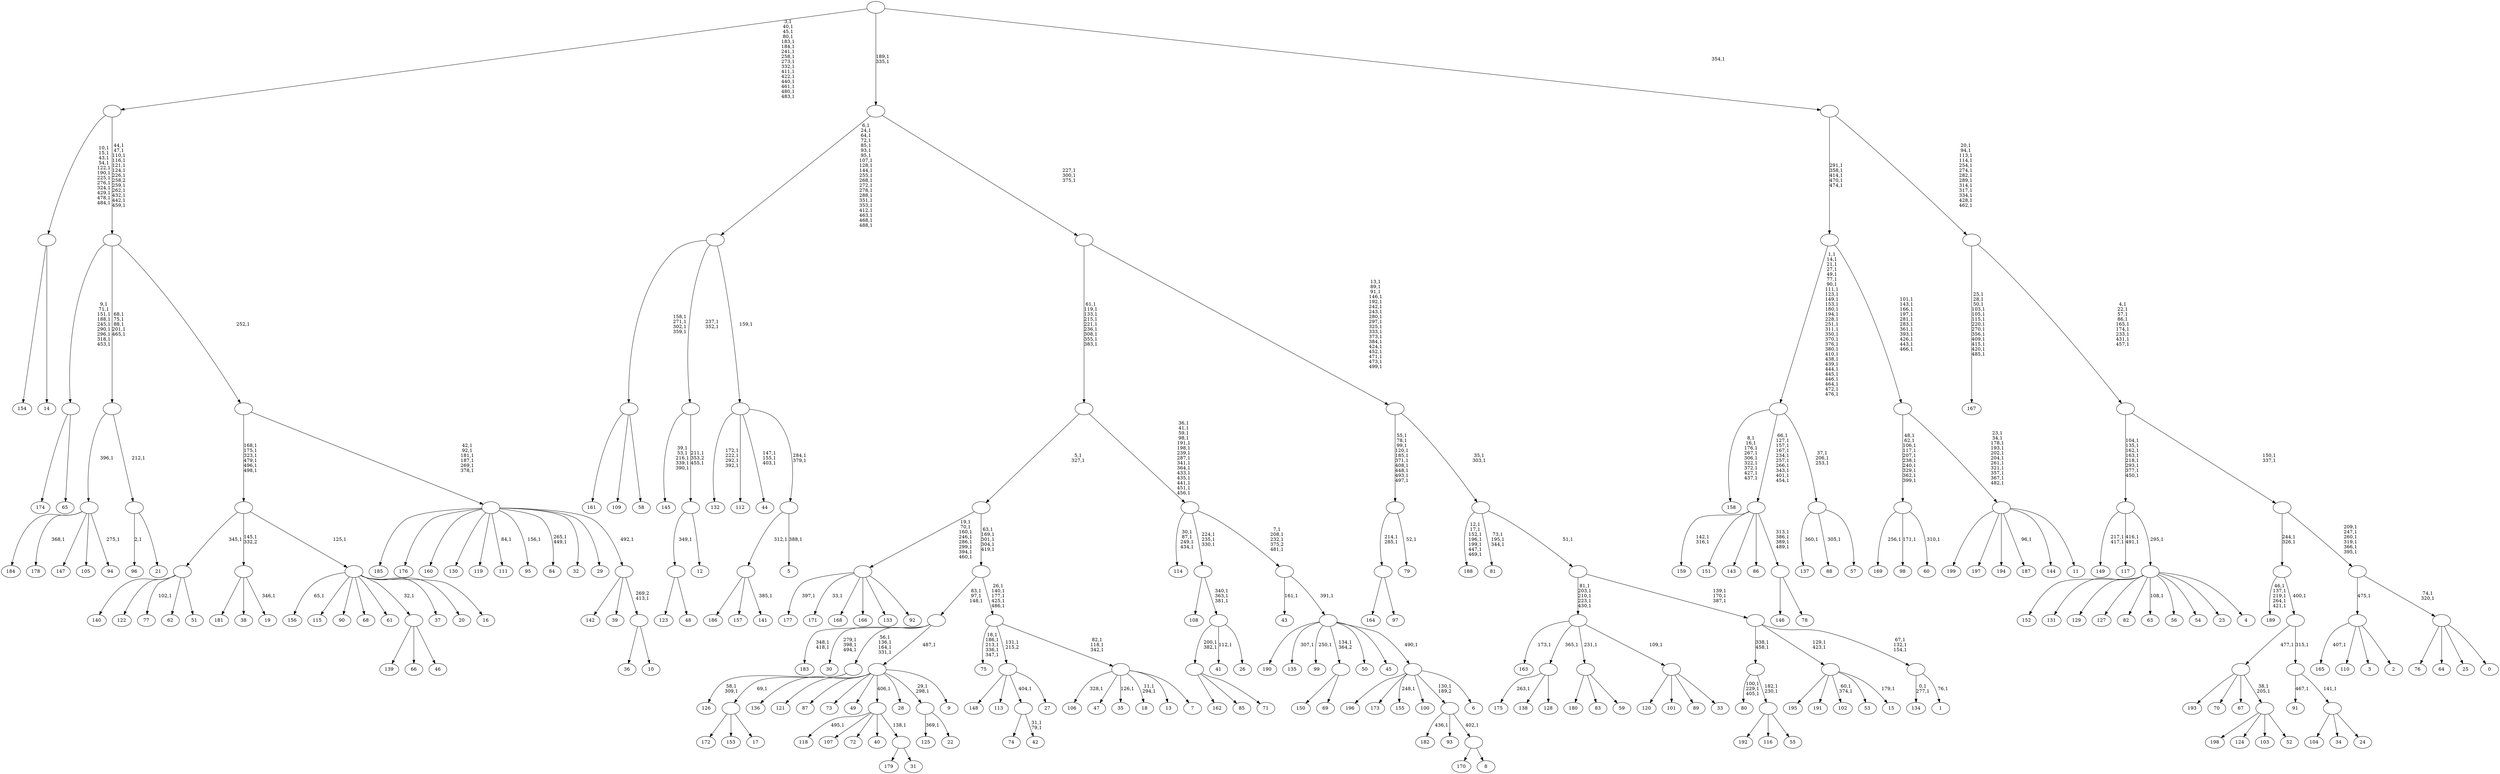digraph T {
	700 [label="199"]
	699 [label="198"]
	698 [label="197"]
	697 [label="196"]
	696 [label="195"]
	695 [label="194"]
	694 [label="193"]
	693 [label="192"]
	692 [label="191"]
	691 [label="190"]
	690 [label="189"]
	684 [label="188"]
	676 [label="187"]
	674 [label="186"]
	673 [label="185"]
	672 [label="184"]
	671 [label="183"]
	668 [label="182"]
	666 [label="181"]
	665 [label="180"]
	664 [label="179"]
	663 [label="178"]
	661 [label="177"]
	659 [label="176"]
	658 [label="175"]
	656 [label="174"]
	655 [label="173"]
	654 [label="172"]
	653 [label="171"]
	651 [label="170"]
	650 [label="169"]
	648 [label="168"]
	647 [label="167"]
	633 [label="166"]
	632 [label="165"]
	630 [label="164"]
	629 [label="163"]
	627 [label="162"]
	626 [label="161"]
	625 [label="160"]
	624 [label="159"]
	621 [label="158"]
	611 [label="157"]
	610 [label="156"]
	608 [label="155"]
	606 [label="154"]
	605 [label="153"]
	604 [label="152"]
	603 [label="151"]
	602 [label="150"]
	601 [label="149"]
	598 [label="148"]
	597 [label="147"]
	596 [label="146"]
	595 [label="145"]
	589 [label="144"]
	588 [label="143"]
	587 [label="142"]
	586 [label="141"]
	584 [label=""]
	583 [label="140"]
	582 [label="139"]
	581 [label="138"]
	580 [label="137"]
	578 [label="136"]
	577 [label="135"]
	575 [label="134"]
	572 [label="133"]
	571 [label="132"]
	566 [label="131"]
	565 [label="130"]
	564 [label="129"]
	563 [label="128"]
	562 [label=""]
	561 [label="127"]
	560 [label="126"]
	557 [label="125"]
	555 [label="124"]
	554 [label="123"]
	553 [label="122"]
	552 [label="121"]
	551 [label="120"]
	550 [label="119"]
	549 [label="118"]
	547 [label="117"]
	544 [label="116"]
	543 [label="115"]
	542 [label="114"]
	537 [label="113"]
	536 [label="112"]
	535 [label="111"]
	533 [label="110"]
	532 [label="109"]
	531 [label="108"]
	530 [label="107"]
	529 [label="106"]
	527 [label="105"]
	526 [label="104"]
	525 [label="103"]
	524 [label="102"]
	521 [label="101"]
	520 [label="100"]
	519 [label="99"]
	517 [label="98"]
	515 [label="97"]
	514 [label=""]
	512 [label="96"]
	510 [label="95"]
	508 [label="94"]
	506 [label=""]
	505 [label="93"]
	504 [label="92"]
	503 [label=""]
	495 [label="91"]
	493 [label="90"]
	492 [label="89"]
	491 [label="88"]
	489 [label="87"]
	488 [label="86"]
	487 [label="85"]
	486 [label="84"]
	483 [label="83"]
	482 [label="82"]
	481 [label="81"]
	477 [label="80"]
	473 [label="79"]
	471 [label=""]
	461 [label="78"]
	460 [label=""]
	456 [label=""]
	446 [label="77"]
	444 [label="76"]
	443 [label="75"]
	437 [label="74"]
	436 [label="73"]
	435 [label="72"]
	434 [label="71"]
	433 [label=""]
	431 [label="70"]
	430 [label="69"]
	429 [label=""]
	428 [label="68"]
	427 [label="67"]
	426 [label="66"]
	425 [label="65"]
	424 [label=""]
	415 [label="64"]
	414 [label="63"]
	412 [label="62"]
	411 [label="61"]
	410 [label="60"]
	408 [label=""]
	398 [label="59"]
	397 [label=""]
	396 [label="58"]
	395 [label=""]
	391 [label="57"]
	390 [label=""]
	387 [label=""]
	358 [label="56"]
	357 [label="55"]
	356 [label=""]
	354 [label=""]
	352 [label="54"]
	351 [label="53"]
	350 [label="52"]
	349 [label=""]
	347 [label=""]
	346 [label="51"]
	345 [label=""]
	344 [label="50"]
	343 [label="49"]
	342 [label="48"]
	341 [label=""]
	340 [label="47"]
	339 [label="46"]
	338 [label=""]
	337 [label="45"]
	336 [label="44"]
	332 [label="43"]
	330 [label="42"]
	327 [label=""]
	326 [label="41"]
	324 [label="40"]
	323 [label="39"]
	322 [label="38"]
	321 [label="37"]
	320 [label="36"]
	319 [label="35"]
	317 [label="34"]
	316 [label="33"]
	315 [label=""]
	314 [label=""]
	309 [label="32"]
	308 [label="31"]
	307 [label=""]
	306 [label=""]
	305 [label="30"]
	301 [label="29"]
	300 [label="28"]
	299 [label="27"]
	298 [label=""]
	297 [label="26"]
	296 [label=""]
	293 [label=""]
	290 [label="25"]
	289 [label="24"]
	288 [label=""]
	287 [label=""]
	286 [label=""]
	285 [label=""]
	283 [label="23"]
	282 [label="22"]
	281 [label=""]
	279 [label="21"]
	278 [label=""]
	277 [label=""]
	272 [label="20"]
	271 [label="19"]
	269 [label=""]
	268 [label="18"]
	265 [label="17"]
	264 [label=""]
	263 [label=""]
	259 [label="16"]
	258 [label=""]
	257 [label=""]
	251 [label="15"]
	249 [label=""]
	247 [label="14"]
	246 [label=""]
	234 [label="13"]
	233 [label="12"]
	232 [label=""]
	230 [label=""]
	228 [label="11"]
	227 [label=""]
	216 [label=""]
	205 [label=""]
	200 [label="10"]
	199 [label=""]
	198 [label=""]
	197 [label=""]
	191 [label=""]
	190 [label=""]
	178 [label=""]
	162 [label="9"]
	161 [label=""]
	160 [label=""]
	157 [label="8"]
	156 [label=""]
	155 [label=""]
	154 [label="7"]
	153 [label=""]
	150 [label=""]
	145 [label=""]
	140 [label=""]
	138 [label="6"]
	137 [label=""]
	136 [label=""]
	135 [label=""]
	131 [label=""]
	116 [label=""]
	107 [label="5"]
	105 [label=""]
	103 [label=""]
	102 [label=""]
	81 [label="4"]
	80 [label=""]
	79 [label=""]
	71 [label="3"]
	70 [label="2"]
	69 [label=""]
	68 [label="1"]
	66 [label=""]
	63 [label=""]
	60 [label=""]
	59 [label=""]
	57 [label=""]
	39 [label=""]
	36 [label=""]
	34 [label="0"]
	33 [label=""]
	31 [label=""]
	25 [label=""]
	23 [label=""]
	14 [label=""]
	1 [label=""]
	0 [label=""]
	584 -> 586 [label="385,1"]
	584 -> 674 [label=""]
	584 -> 611 [label=""]
	562 -> 658 [label="263,1"]
	562 -> 581 [label=""]
	562 -> 563 [label=""]
	514 -> 630 [label=""]
	514 -> 515 [label=""]
	506 -> 508 [label="275,1"]
	506 -> 663 [label="368,1"]
	506 -> 672 [label=""]
	506 -> 597 [label=""]
	506 -> 527 [label=""]
	503 -> 653 [label="33,1"]
	503 -> 661 [label="397,1"]
	503 -> 648 [label=""]
	503 -> 633 [label=""]
	503 -> 572 [label=""]
	503 -> 504 [label=""]
	471 -> 473 [label="52,1"]
	471 -> 514 [label="214,1\n285,1"]
	460 -> 596 [label=""]
	460 -> 461 [label=""]
	456 -> 460 [label="313,1\n386,1\n389,1\n489,1"]
	456 -> 624 [label="142,1\n316,1"]
	456 -> 603 [label=""]
	456 -> 588 [label=""]
	456 -> 488 [label=""]
	433 -> 627 [label=""]
	433 -> 487 [label=""]
	433 -> 434 [label=""]
	429 -> 602 [label=""]
	429 -> 430 [label=""]
	424 -> 656 [label=""]
	424 -> 425 [label=""]
	408 -> 410 [label="310,1"]
	408 -> 517 [label="171,1"]
	408 -> 650 [label="256,1"]
	397 -> 665 [label=""]
	397 -> 483 [label=""]
	397 -> 398 [label=""]
	395 -> 626 [label=""]
	395 -> 532 [label=""]
	395 -> 396 [label=""]
	390 -> 491 [label="305,1"]
	390 -> 580 [label="360,1"]
	390 -> 391 [label=""]
	387 -> 390 [label="37,1\n206,1\n253,1"]
	387 -> 456 [label="66,1\n127,1\n157,1\n167,1\n234,1\n257,1\n266,1\n343,1\n401,1\n454,1"]
	387 -> 621 [label="8,1\n16,1\n176,1\n267,1\n306,1\n322,1\n372,1\n427,1\n437,1"]
	356 -> 693 [label=""]
	356 -> 544 [label=""]
	356 -> 357 [label=""]
	354 -> 356 [label="182,1\n230,1"]
	354 -> 477 [label="100,1\n229,1\n405,1"]
	349 -> 699 [label=""]
	349 -> 555 [label=""]
	349 -> 525 [label=""]
	349 -> 350 [label=""]
	347 -> 349 [label="38,1\n205,1"]
	347 -> 694 [label=""]
	347 -> 431 [label=""]
	347 -> 427 [label=""]
	345 -> 446 [label="102,1"]
	345 -> 583 [label=""]
	345 -> 553 [label=""]
	345 -> 412 [label=""]
	345 -> 346 [label=""]
	341 -> 554 [label=""]
	341 -> 342 [label=""]
	338 -> 582 [label=""]
	338 -> 426 [label=""]
	338 -> 339 [label=""]
	327 -> 330 [label="31,1\n79,1"]
	327 -> 437 [label=""]
	315 -> 551 [label=""]
	315 -> 521 [label=""]
	315 -> 492 [label=""]
	315 -> 316 [label=""]
	314 -> 629 [label="173,1"]
	314 -> 562 [label="365,1"]
	314 -> 397 [label="231,1"]
	314 -> 315 [label="109,1"]
	307 -> 664 [label=""]
	307 -> 308 [label=""]
	306 -> 549 [label="495,1"]
	306 -> 530 [label=""]
	306 -> 435 [label=""]
	306 -> 324 [label=""]
	306 -> 307 [label="138,1"]
	298 -> 598 [label=""]
	298 -> 537 [label=""]
	298 -> 327 [label="404,1"]
	298 -> 299 [label=""]
	296 -> 326 [label="112,1"]
	296 -> 433 [label="200,1\n382,1"]
	296 -> 297 [label=""]
	293 -> 296 [label="340,1\n363,1\n381,1"]
	293 -> 531 [label=""]
	288 -> 526 [label=""]
	288 -> 317 [label=""]
	288 -> 289 [label=""]
	287 -> 495 [label="467,1"]
	287 -> 288 [label="141,1"]
	286 -> 347 [label="477,1"]
	286 -> 287 [label="315,1"]
	285 -> 690 [label="46,1\n137,1\n219,1\n264,1\n421,1"]
	285 -> 286 [label="400,1"]
	281 -> 557 [label="369,1"]
	281 -> 282 [label=""]
	278 -> 512 [label="2,1"]
	278 -> 279 [label=""]
	277 -> 506 [label="396,1"]
	277 -> 278 [label="212,1"]
	269 -> 271 [label="346,1"]
	269 -> 666 [label=""]
	269 -> 322 [label=""]
	264 -> 654 [label=""]
	264 -> 605 [label=""]
	264 -> 265 [label=""]
	263 -> 560 [label="58,1\n309,1"]
	263 -> 264 [label="69,1"]
	258 -> 610 [label="65,1"]
	258 -> 543 [label=""]
	258 -> 493 [label=""]
	258 -> 428 [label=""]
	258 -> 411 [label=""]
	258 -> 338 [label="32,1"]
	258 -> 321 [label=""]
	258 -> 272 [label=""]
	258 -> 259 [label=""]
	257 -> 345 [label="345,1"]
	257 -> 269 [label="145,1\n332,2"]
	257 -> 258 [label="125,1"]
	249 -> 251 [label="179,1"]
	249 -> 524 [label="60,1\n374,1"]
	249 -> 696 [label=""]
	249 -> 692 [label=""]
	249 -> 351 [label=""]
	246 -> 606 [label=""]
	246 -> 247 [label=""]
	232 -> 341 [label="349,1"]
	232 -> 233 [label=""]
	230 -> 232 [label="211,1\n353,2\n455,1"]
	230 -> 595 [label="39,1\n53,1\n216,1\n339,1\n390,1"]
	227 -> 676 [label="96,1"]
	227 -> 700 [label=""]
	227 -> 698 [label=""]
	227 -> 695 [label=""]
	227 -> 589 [label=""]
	227 -> 228 [label=""]
	216 -> 227 [label="23,1\n34,1\n178,1\n193,1\n202,1\n204,1\n261,1\n321,1\n357,1\n367,1\n482,1"]
	216 -> 408 [label="48,1\n62,1\n106,1\n117,1\n207,1\n238,1\n240,1\n329,1\n362,1\n399,1"]
	205 -> 216 [label="101,1\n143,1\n166,1\n197,1\n281,1\n283,1\n361,1\n393,1\n426,1\n443,1\n466,1"]
	205 -> 387 [label="1,1\n14,1\n21,1\n27,1\n49,1\n77,1\n90,1\n111,1\n123,1\n149,1\n153,1\n180,1\n194,1\n228,1\n251,1\n311,1\n350,1\n370,1\n376,1\n380,1\n410,1\n438,1\n439,1\n444,1\n445,1\n446,1\n464,1\n472,1\n476,1"]
	199 -> 320 [label=""]
	199 -> 200 [label=""]
	198 -> 587 [label=""]
	198 -> 323 [label=""]
	198 -> 199 [label="269,2\n413,1"]
	197 -> 486 [label="265,1\n449,1"]
	197 -> 510 [label="156,1"]
	197 -> 535 [label="84,1"]
	197 -> 673 [label=""]
	197 -> 659 [label=""]
	197 -> 625 [label=""]
	197 -> 565 [label=""]
	197 -> 550 [label=""]
	197 -> 309 [label=""]
	197 -> 301 [label=""]
	197 -> 198 [label="492,1"]
	191 -> 197 [label="42,1\n92,1\n181,1\n187,1\n269,1\n378,1"]
	191 -> 257 [label="168,1\n175,1\n323,1\n479,1\n496,1\n498,1"]
	190 -> 277 [label="68,1\n75,1\n88,1\n201,1\n465,1"]
	190 -> 424 [label="9,1\n71,1\n151,1\n188,1\n245,1\n290,1\n296,1\n318,1\n453,1"]
	190 -> 191 [label="252,1"]
	178 -> 190 [label="44,1\n47,1\n110,1\n116,1\n121,1\n124,1\n226,1\n258,2\n259,1\n262,1\n432,1\n442,1\n459,1"]
	178 -> 246 [label="10,1\n15,1\n43,1\n54,1\n122,1\n190,1\n225,1\n276,1\n324,1\n429,1\n478,1\n484,1"]
	161 -> 281 [label="29,1\n298,1"]
	161 -> 578 [label=""]
	161 -> 552 [label=""]
	161 -> 489 [label=""]
	161 -> 436 [label=""]
	161 -> 343 [label=""]
	161 -> 306 [label="406,1"]
	161 -> 300 [label=""]
	161 -> 162 [label=""]
	160 -> 263 [label="56,1\n136,1\n164,1\n331,1"]
	160 -> 305 [label="279,1\n398,1\n494,1"]
	160 -> 671 [label="348,1\n418,1"]
	160 -> 161 [label="487,1"]
	156 -> 651 [label=""]
	156 -> 157 [label=""]
	155 -> 668 [label="436,1"]
	155 -> 505 [label=""]
	155 -> 156 [label="402,1"]
	153 -> 268 [label="11,1\n294,1"]
	153 -> 319 [label="126,1"]
	153 -> 529 [label="328,1"]
	153 -> 340 [label=""]
	153 -> 234 [label=""]
	153 -> 154 [label=""]
	150 -> 153 [label="82,1\n118,1\n342,1"]
	150 -> 443 [label="18,1\n186,1\n213,1\n336,1\n347,1"]
	150 -> 298 [label="131,1\n215,2"]
	145 -> 150 [label="26,1\n140,1\n177,1\n425,1\n486,1"]
	145 -> 160 [label="83,1\n97,1\n148,1"]
	140 -> 145 [label="63,1\n169,1\n301,1\n304,1\n419,1"]
	140 -> 503 [label="19,1\n70,1\n160,1\n246,1\n286,1\n299,1\n394,1\n460,1"]
	137 -> 608 [label="248,1"]
	137 -> 697 [label=""]
	137 -> 655 [label=""]
	137 -> 520 [label=""]
	137 -> 155 [label="130,1\n189,2"]
	137 -> 138 [label=""]
	136 -> 519 [label="250,1"]
	136 -> 577 [label="307,1"]
	136 -> 691 [label=""]
	136 -> 429 [label="134,1\n364,2"]
	136 -> 344 [label=""]
	136 -> 337 [label=""]
	136 -> 137 [label="490,1"]
	135 -> 332 [label="161,1"]
	135 -> 136 [label="391,1"]
	131 -> 135 [label="7,1\n208,1\n232,1\n375,2\n481,1"]
	131 -> 293 [label="224,1\n235,1\n330,1"]
	131 -> 542 [label="30,1\n87,1\n249,1\n434,1"]
	116 -> 131 [label="36,1\n41,1\n59,1\n98,1\n191,1\n198,1\n239,1\n287,1\n341,1\n364,1\n433,1\n435,1\n441,1\n451,1\n456,1"]
	116 -> 140 [label="5,1\n327,1"]
	105 -> 107 [label="388,1"]
	105 -> 584 [label="312,1"]
	103 -> 105 [label="284,1\n379,1"]
	103 -> 336 [label="147,1\n155,1\n403,1"]
	103 -> 571 [label="172,1\n222,1\n292,1\n392,1"]
	103 -> 536 [label=""]
	102 -> 230 [label="237,1\n352,1"]
	102 -> 395 [label="158,1\n271,1\n302,1\n359,1"]
	102 -> 103 [label="159,1"]
	80 -> 414 [label="108,1"]
	80 -> 604 [label=""]
	80 -> 566 [label=""]
	80 -> 564 [label=""]
	80 -> 561 [label=""]
	80 -> 482 [label=""]
	80 -> 358 [label=""]
	80 -> 352 [label=""]
	80 -> 283 [label=""]
	80 -> 81 [label=""]
	79 -> 547 [label="416,1\n491,1"]
	79 -> 601 [label="217,1\n417,1"]
	79 -> 80 [label="295,1"]
	69 -> 632 [label="407,1"]
	69 -> 533 [label=""]
	69 -> 71 [label=""]
	69 -> 70 [label=""]
	66 -> 68 [label="76,1"]
	66 -> 575 [label="0,1\n277,1"]
	63 -> 66 [label="67,1\n132,1\n154,1"]
	63 -> 249 [label="129,1\n423,1"]
	63 -> 354 [label="338,1\n458,1"]
	60 -> 63 [label="139,1\n170,1\n387,1"]
	60 -> 314 [label="81,1\n203,1\n210,1\n223,1\n430,1"]
	59 -> 481 [label="73,1\n195,1\n344,1"]
	59 -> 684 [label="12,1\n17,1\n152,1\n196,1\n199,1\n447,1\n469,1"]
	59 -> 60 [label="51,1"]
	57 -> 59 [label="35,1\n303,1"]
	57 -> 471 [label="55,1\n78,1\n99,1\n120,1\n185,1\n371,1\n408,1\n448,1\n493,1\n497,1"]
	39 -> 57 [label="13,1\n89,1\n91,1\n146,1\n192,1\n242,1\n243,1\n280,1\n297,1\n325,1\n333,1\n373,1\n384,1\n424,1\n452,1\n471,1\n473,1\n499,1"]
	39 -> 116 [label="61,1\n119,1\n133,1\n215,1\n221,1\n236,1\n308,1\n355,1\n383,1"]
	36 -> 39 [label="227,1\n300,1\n375,1"]
	36 -> 102 [label="6,1\n24,1\n64,1\n72,1\n85,1\n93,1\n95,1\n107,1\n128,1\n144,1\n255,1\n268,1\n272,1\n278,1\n288,1\n351,1\n353,1\n412,1\n463,1\n468,1\n488,1"]
	33 -> 444 [label=""]
	33 -> 415 [label=""]
	33 -> 290 [label=""]
	33 -> 34 [label=""]
	31 -> 33 [label="74,1\n320,1"]
	31 -> 69 [label="475,1"]
	25 -> 31 [label="209,1\n247,1\n260,1\n319,1\n366,1\n395,1"]
	25 -> 285 [label="244,1\n326,1"]
	23 -> 25 [label="150,1\n337,1"]
	23 -> 79 [label="104,1\n135,1\n162,1\n163,1\n218,1\n293,1\n377,1\n450,1"]
	14 -> 23 [label="4,1\n22,1\n57,1\n86,1\n165,1\n174,1\n233,1\n431,1\n457,1"]
	14 -> 647 [label="25,1\n28,1\n50,1\n103,1\n105,1\n115,1\n220,1\n270,1\n356,1\n409,1\n415,1\n420,1\n485,1"]
	1 -> 14 [label="20,1\n94,1\n113,1\n114,1\n254,1\n274,1\n282,1\n289,1\n314,1\n317,1\n334,1\n428,1\n462,1"]
	1 -> 205 [label="291,1\n358,1\n414,1\n470,1\n474,1"]
	0 -> 36 [label="189,1\n335,1"]
	0 -> 178 [label="3,1\n40,1\n45,1\n80,1\n183,1\n184,1\n241,1\n258,1\n273,1\n332,1\n411,1\n422,1\n440,1\n461,1\n480,1\n483,1"]
	0 -> 1 [label="354,1"]
}
